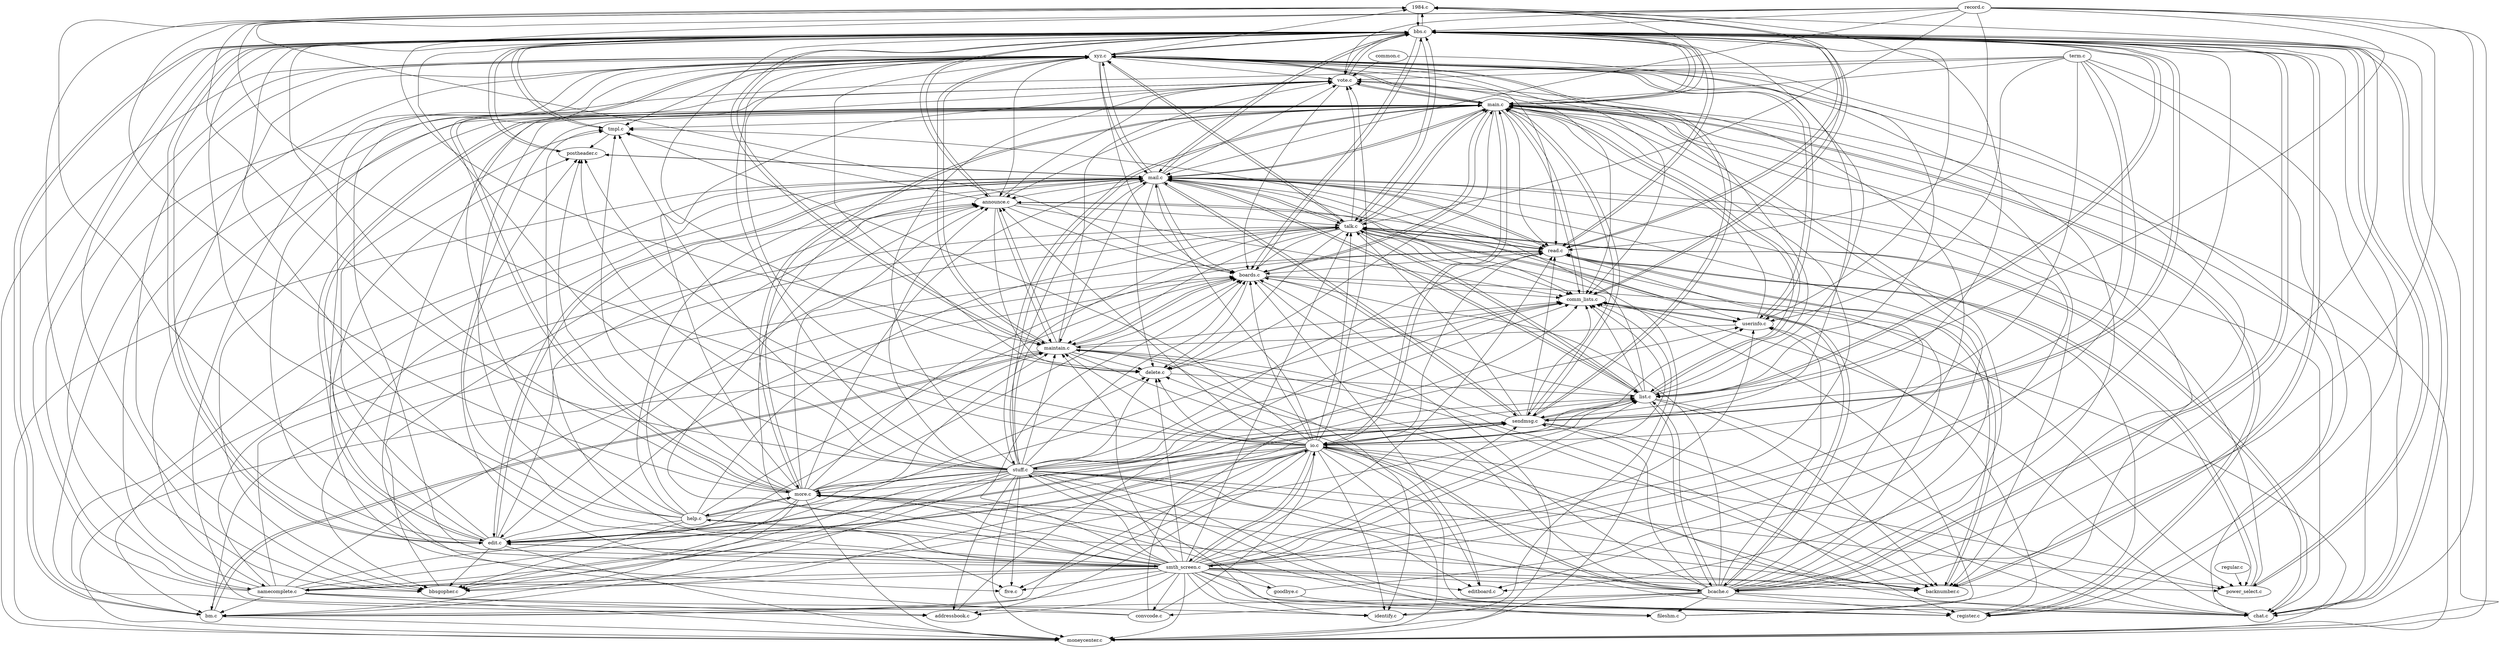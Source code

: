 digraph G {
	n_1984 [label="1984.c"];
	n_addr [label="addressbook.c"];
	n_anno [label="announce.c"];
	n_bckn [label="backnumber.c"];
	n_bbs  [label="bbs.c"];
	n_bbsg [label="bbsgopher.c"];
	n_bcch [label="bcache.c"];
	n_bm   [label="bm.c"];
	n_brds [label="boards.c"];
	n_chat [label="chat.c"];
	n_clst [label="comm_lists.c"];
	n_cmmn [label="common.c"];
	n_cvcd [label="convcode.c"];
	n_delt [label="delete.c"];
	n_edit [label="edit.c"];
	n_edbd [label="editboard.c"];
	n_fshm [label="fileshm.c"];
	n_five [label="five.c"];
	n_gdby [label="goodbye.c"];
	n_help [label="help.c"];
	n_idtf [label="identify.c"];
	n_io   [label="io.c"];
	n_list [label="list.c"];
	n_mail [label="mail.c"];
	n_main [label="main.c"];
	n_mntn [label="maintain.c"];
	n_mnct [label="moneycenter.c"];
	n_more [label="more.c"];
	n_nmcp [label="namecomplete.c"];
	n_psth [label="postheader.c"];
	n_psel [label="power_select.c"];
	n_read [label="read.c"];
	n_rcrd [label="record.c"];
	n_regi [label="register.c"];
	n_regu [label="regular.c"];
	n_smsg [label="sendmsg.c"];
	n_smth [label="smth_screen.c"];
	n_stff [label="stuff.c"];
	n_talk [label="talk.c"];
	n_term [label="term.c"];
	n_tmpl [label="tmpl.c"];
	n_user [label="userinfo.c"];
	n_vote [label="vote.c"];
	n_xyz  [label="xyz.c"];

	/* 1984.c */
	n_main -> n_1984;
	n_smth -> n_1984;
	n_bbs  -> n_1984;
	n_xyz  -> n_1984;
	n_more -> n_1984;
	n_read -> n_1984;
	n_smsg -> n_1984;
	n_stff -> n_1984;
	n_bcch -> n_1984;
	n_io   -> n_1984;

	/* addressbook.c */
	n_xyz  -> n_addr;
	n_io   -> n_addr;
	n_smth -> n_addr;
	n_stff -> n_addr;
	n_nmcp -> n_addr;

	/* announce.c */
	n_bbs  -> n_anno;
	n_bbsg -> n_anno;
	n_smth -> n_anno;
	n_main -> n_anno;
	n_stff -> n_anno;
	n_xyz  -> n_anno;
	n_io   -> n_anno;
	n_mail -> n_anno;
	n_more -> n_anno;
	n_bcch -> n_anno;
	n_help -> n_anno;
	n_mntn -> n_anno;
	n_edit -> n_anno;

	/* backnumber.c */
	n_smth -> n_bckn;
	n_main -> n_bckn;
	n_xyz  -> n_bckn;
	n_stff -> n_bckn;
	n_more -> n_bckn;
	n_read -> n_bckn;
	n_bbs  -> n_bckn;
	n_io   -> n_bckn;
	n_smsg -> n_bckn;
	n_help -> n_bckn;
	n_mntn -> n_bckn;
	n_list -> n_bckn;

	/* bbs.c */
	n_talk -> n_bbs;
	n_vote -> n_bbs;
	n_smsg -> n_bbs;
	n_mail -> n_bbs;
	n_list -> n_bbs;
	n_stff -> n_bbs;
	n_smth -> n_bbs;
	n_io   -> n_bbs;
	n_edit -> n_bbs;
	n_brds -> n_bbs;
	n_bcch -> n_bbs;
	n_psel -> n_bbs;
	n_tmpl -> n_bbs;
	n_main -> n_bbs;
	n_read -> n_bbs;
	n_bm   -> n_bbs;
	n_clst -> n_bbs;
	n_xyz  -> n_bbs;
	n_more -> n_bbs;
	n_nmcp -> n_bbs;
	n_1984 -> n_bbs;
	n_psth -> n_bbs;
	n_anno -> n_bbs;
	n_mntn -> n_bbs;
	n_bckn -> n_bbs;
	n_rcrd -> n_bbs;
	n_chat -> n_bbs;
	n_help -> n_bbs;

	/* bbsgopher.c */
	n_main -> n_bbsg;
	n_smth -> n_bbsg;
	n_edit -> n_bbsg;
	n_stff -> n_bbsg;
	n_bbs  -> n_bbsg;
	n_help -> n_bbsg;
	n_xyz  -> n_bbsg;
	n_more -> n_bbsg;
	n_list -> n_bbsg;
	n_rcrd -> n_bbsg;
	n_mail -> n_bbsg;

	/* bcache.c */
	n_smth -> n_bcch;
	n_talk -> n_bcch;
	n_rcrd -> n_bcch;
	n_list -> n_bcch;
	n_bbs  -> n_bcch;
	n_io   -> n_bcch;

	/* bm.c */
	n_smth -> n_bm;
	n_io   -> n_bm;
	n_stff -> n_bm;
	n_talk -> n_bm;
	n_nmcp -> n_bm;
	n_bcch -> n_bm;
	n_bbs  -> n_bm;
	n_more -> n_bm;
	n_mntn -> n_bm;
	n_mail -> n_bm;

	/* boards.c */
	n_edbd -> n_brds;
	n_bbs  -> n_brds;
	n_io   -> n_brds;
	n_smth -> n_brds;
	n_main -> n_brds;
	n_stff -> n_brds;
	n_bcch -> n_brds;
	n_xyz  -> n_brds;
	n_smsg -> n_brds;
	n_more -> n_brds;
	n_1984 -> n_brds;
	n_read -> n_brds;
	n_mail -> n_brds;
	n_edit -> n_brds;
	n_mntn -> n_brds;
	n_nmcp -> n_brds;
	n_help -> n_brds;
	n_talk -> n_brds;
	n_list -> n_brds;
	n_anno -> n_brds;
	n_vote -> n_brds;

	/* chat.c */
	n_smth -> n_chat;
	n_xyz  -> n_chat;
	n_term -> n_chat;
	n_io   -> n_chat;
	n_mail -> n_chat;
	n_bcch -> n_chat;
	n_smsg -> n_chat;
	n_stff -> n_chat;
	n_rcrd -> n_chat;
	n_talk -> n_chat;
	n_list -> n_chat;
	n_main -> n_chat;
	n_bbs  -> n_chat;

	/* comm_lists.c */
	n_stff -> n_clst;
	n_xyz  -> n_clst;
	n_brds -> n_clst;
	n_anno -> n_clst;
	n_mntn -> n_clst;
	n_mail -> n_clst;
	n_list -> n_clst;
	n_talk -> n_clst;
	n_smsg -> n_clst;
	n_user -> n_clst;
	n_vote -> n_clst;
	n_bbs  -> n_clst;
	n_addr -> n_clst;
	n_chat -> n_clst;
	n_delt -> n_clst;
	n_more -> n_clst;
	n_cvcd -> n_clst;
	n_smth -> n_clst;
	n_main -> n_clst;
	n_fshm -> n_clst;
	n_mnct -> n_clst;
	n_idtf -> n_clst;

	/* convcode.c */
	n_bcch -> n_cvcd;
	n_smth -> n_cvcd;

	/* delete.c */
	n_xyz  -> n_delt;
	n_smth -> n_delt;
	n_stff -> n_delt;
	n_mntn -> n_delt;
	n_io   -> n_delt;
	n_nmcp -> n_delt;
	n_bcch -> n_delt;
	n_talk -> n_delt;
	n_main -> n_delt;
	n_mail -> n_delt;
	n_anno -> n_delt;
	n_bbs  -> n_delt;
	n_brds -> n_delt;

	/* edit.c */
	n_smth -> n_edit;
	n_talk -> n_edit;
	n_mail -> n_edit;
	n_smsg -> n_edit;
	n_io   -> n_edit;
	n_main -> n_edit;
	n_help -> n_edit;
	n_bbs  -> n_edit;
	n_stff -> n_edit;

	/* editboard.c */
	n_smth -> n_edbd;
	n_bbs  -> n_edbd;
	n_stff -> n_edbd;
	n_mntn -> n_edbd;
	n_main -> n_edbd;

	/* fileshm.c */
	n_bcch -> n_fshm;
	n_smth -> n_fshm;
	n_stff -> n_fshm;
	n_gdby -> n_fshm;

	/* five.c */
	n_smth -> n_five;
	n_stff -> n_five;
	n_io   -> n_five;
	n_xyz  -> n_five;
	n_main -> n_five;

	/* goodbye.c */
	n_smth -> n_gdby;

	/* help.c */
	n_more -> n_help;
	n_smth -> n_help;

	/* identify.c */
	n_smth -> n_idtf;
	n_io   -> n_idtf;
	n_mntn -> n_idtf;
	n_nmcp -> n_idtf;
	n_stff -> n_idtf;
	n_bcch -> n_idtf;

	/* io.c */
	n_edit -> n_io;
	n_cvcd -> n_io;
	n_bcch -> n_io;
	n_main -> n_io;
	n_smsg -> n_io;
	n_smth -> n_io;
	n_term -> n_io;

	/* list.c */
	n_cmmn -> n_list;
	n_smth -> n_list;
	n_io   -> n_list;
	n_main -> n_list;
	n_stff -> n_list;
	n_delt -> n_list;
	n_help -> n_list;
	n_smsg -> n_list;
	n_xyz  -> n_list;
	n_mail -> n_list;
	n_bcch -> n_list;
	n_bbs  -> n_list;
	n_talk -> n_list;
	n_rcrd -> n_list;

	/* mail.c */
	n_smth -> n_mail;
	n_psth -> n_mail;
	n_io   -> n_mail;
	n_xyz  -> n_mail;
	n_stff -> n_mail;
	n_read -> n_mail;
	n_more -> n_mail;
	n_rcrd -> n_mail;
	n_main -> n_mail;
	n_list -> n_mail;
	n_nmcp -> n_mail;
	n_bcch -> n_mail;
	n_edit -> n_mail;
	n_bbs  -> n_mail;
	n_smsg -> n_mail;
	n_help -> n_mail;
	n_talk -> n_mail;
	n_psel -> n_mail;

	/* main.c */
	n_bcch -> n_main;
	n_smth -> n_main;
	n_bbs  -> n_main;
	n_io   -> n_main;
	n_smsg -> n_main;
	n_more -> n_main;
	n_stff -> n_main;
	n_term -> n_main;
	n_cvcd -> n_main;
	n_mail -> n_main;
	n_xyz  -> n_main;
	n_talk -> n_main;
	n_user -> n_main;
	n_brds -> n_main;
	n_fshm -> n_main;
	n_regi -> n_main;
	n_help -> n_main;
	n_gdby -> n_main;
	n_list -> n_main;
	n_clst -> n_main;
	n_edit -> n_main;
	n_vote -> n_main;

	/* maintain.c */
	n_smth -> n_mntn;
	n_io   -> n_mntn;
	n_stff -> n_mntn;
	n_xyz  -> n_mntn;
	n_nmcp -> n_mntn;
	n_bcch -> n_mntn;
	n_user -> n_mntn;
	n_more -> n_mntn;
	n_rcrd -> n_mntn;
	n_bm   -> n_mntn;
	n_bbs  -> n_mntn;
	n_anno -> n_mntn;
	n_talk -> n_mntn;
	n_brds -> n_mntn;
	n_mail -> n_mntn;

	/* moneycenter.c */
	n_stff -> n_mnct;
	n_smth -> n_mnct;
	n_mntn -> n_mnct;
	n_nmcp -> n_mnct;
	n_main -> n_mnct;
	n_talk -> n_mnct;
	n_bbs  -> n_mnct;
	n_mail -> n_mnct;
	n_bm   -> n_mnct;
	n_io   -> n_mnct;
	n_rcrd -> n_mnct;
	n_more -> n_mnct;
	n_xyz  -> n_mnct;
	n_brds -> n_mnct;
	n_edit -> n_mnct;

	/* more.c */
	n_smth -> n_more;
	n_io   -> n_more;
	n_stff -> n_more;
	n_main -> n_more;
	n_help -> n_more;
	n_bcch -> n_more;
	n_xyz  -> n_more;
	n_gdby -> n_more;

	/* namecomplete.c */
	n_smth -> n_nmcp;
	n_io   -> n_nmcp;
	n_term -> n_nmcp;
	n_stff -> n_nmcp;
	n_main -> n_nmcp;

	/* postheader.c */
	n_tmpl -> n_psth;
	n_smth -> n_psth;
	n_io   -> n_psth;
	n_more -> n_psth;
	n_stff -> n_psth;
	n_bbs  -> n_psth;
	n_mail -> n_psth;
	n_edit -> n_psth;

	/* power_select.c */
	n_regu -> n_psel;
	n_smth -> n_psel;
	n_bbs  -> n_psel;
	n_stff -> n_psel;
	n_io   -> n_psel;
	n_read -> n_psel;
	n_brds -> n_psel;

	/* read.c */
	n_smth -> n_read;
	n_stff -> n_read;
	n_bckn -> n_read;
	n_io   -> n_read;
	n_talk -> n_read;
	n_main -> n_read;
	n_bbs  -> n_read;
	n_smsg -> n_read;
	n_mail -> n_read;
	n_bcch -> n_read;
	n_anno -> n_read;
	n_1984 -> n_read;
	n_more -> n_read;
	n_rcrd -> n_read;
	n_xyz  -> n_read;
	n_psel -> n_read;
	n_bm   -> n_read;

	/* register.c */
	n_smth -> n_regi;
	n_io   -> n_regi;
	n_stff -> n_regi;
	n_more -> n_regi;
	n_main -> n_regi;
	n_term -> n_regi;
	n_bbs  -> n_regi;
	n_bcch -> n_regi;
	n_mail -> n_regi;
	n_mntn -> n_regi;

	/* sendmsg.c */
	n_edit -> n_smsg;
	n_smth -> n_smsg;
	n_io   -> n_smsg;
	n_stff -> n_smsg;
	n_xyz  -> n_smsg;
	n_bcch -> n_smsg;
	n_list -> n_smsg;
	n_term -> n_smsg;
	n_nmcp -> n_smsg;
	n_mail -> n_smsg;
	n_bbs  -> n_smsg;
	n_main -> n_smsg;

	/* smth_screen.c */
	n_edit -> n_smth;
	n_term -> n_smth;
	n_io   -> n_smth;

	/* stuff.c */
	n_smth -> n_stff;
	n_main -> n_stff;
	n_io   -> n_stff;

	/* talk.c */
	n_list -> n_talk;
	n_io   -> n_talk;
	n_smth -> n_talk;
	n_xyz  -> n_talk;
	n_bcch -> n_talk;
	n_stff -> n_talk;
	n_main -> n_talk;
	n_smsg -> n_talk;
	n_mail -> n_talk;
	n_read -> n_talk;
	n_rcrd -> n_talk;
	n_nmcp -> n_talk;
	n_bbs  -> n_talk;
	n_help -> n_talk;
	n_chat -> n_talk;
	n_anno -> n_talk;

	/* tmpl.c */
	n_smth -> n_tmpl;
	n_io   -> n_tmpl;
	n_bbs  -> n_tmpl;
	n_stff -> n_tmpl;
	n_anno -> n_tmpl;
	n_more -> n_tmpl;
	n_main -> n_tmpl;
	n_edit -> n_tmpl;
	n_list -> n_tmpl;
	n_xyz  -> n_tmpl;

	/* userinfo.c */
	n_bcch -> n_user;
	n_smth -> n_user;
	n_term -> n_user;
	n_stff -> n_user;
	n_io   -> n_user;
	n_mail -> n_user;
	n_xyz  -> n_user;
	n_bbs  -> n_user;
	n_regi -> n_user;
	n_clst -> n_user;

	/* vote.c */
	n_cmmn -> n_vote;
	n_bbs  -> n_vote;
	n_smth -> n_vote;
	n_term -> n_vote;
	n_stff -> n_vote;
	n_rcrd -> n_vote;
	n_io   -> n_vote;
	n_edit -> n_vote;
	n_more -> n_vote;
	n_talk -> n_vote;
	n_anno -> n_vote;
	n_mntn -> n_vote;
	n_mail -> n_vote;
	n_xyz  -> n_vote;
	n_nmcp -> n_vote;
	n_help -> n_vote;
	n_list -> n_vote;
	n_main -> n_vote;

	/* xyz.c */
	n_smth -> n_xyz;
	n_mntn -> n_xyz;
	n_bcch -> n_xyz;
	n_stff -> n_xyz;
	n_io   -> n_xyz;
	n_edit -> n_xyz;
	n_smsg -> n_xyz;
	n_talk -> n_xyz;
	n_nmcp -> n_xyz;
	n_mail -> n_xyz;
	n_more -> n_xyz;
	n_bbs  -> n_xyz;
	n_cvcd -> n_xyz;
	n_user -> n_xyz;
	n_main -> n_xyz;
}


